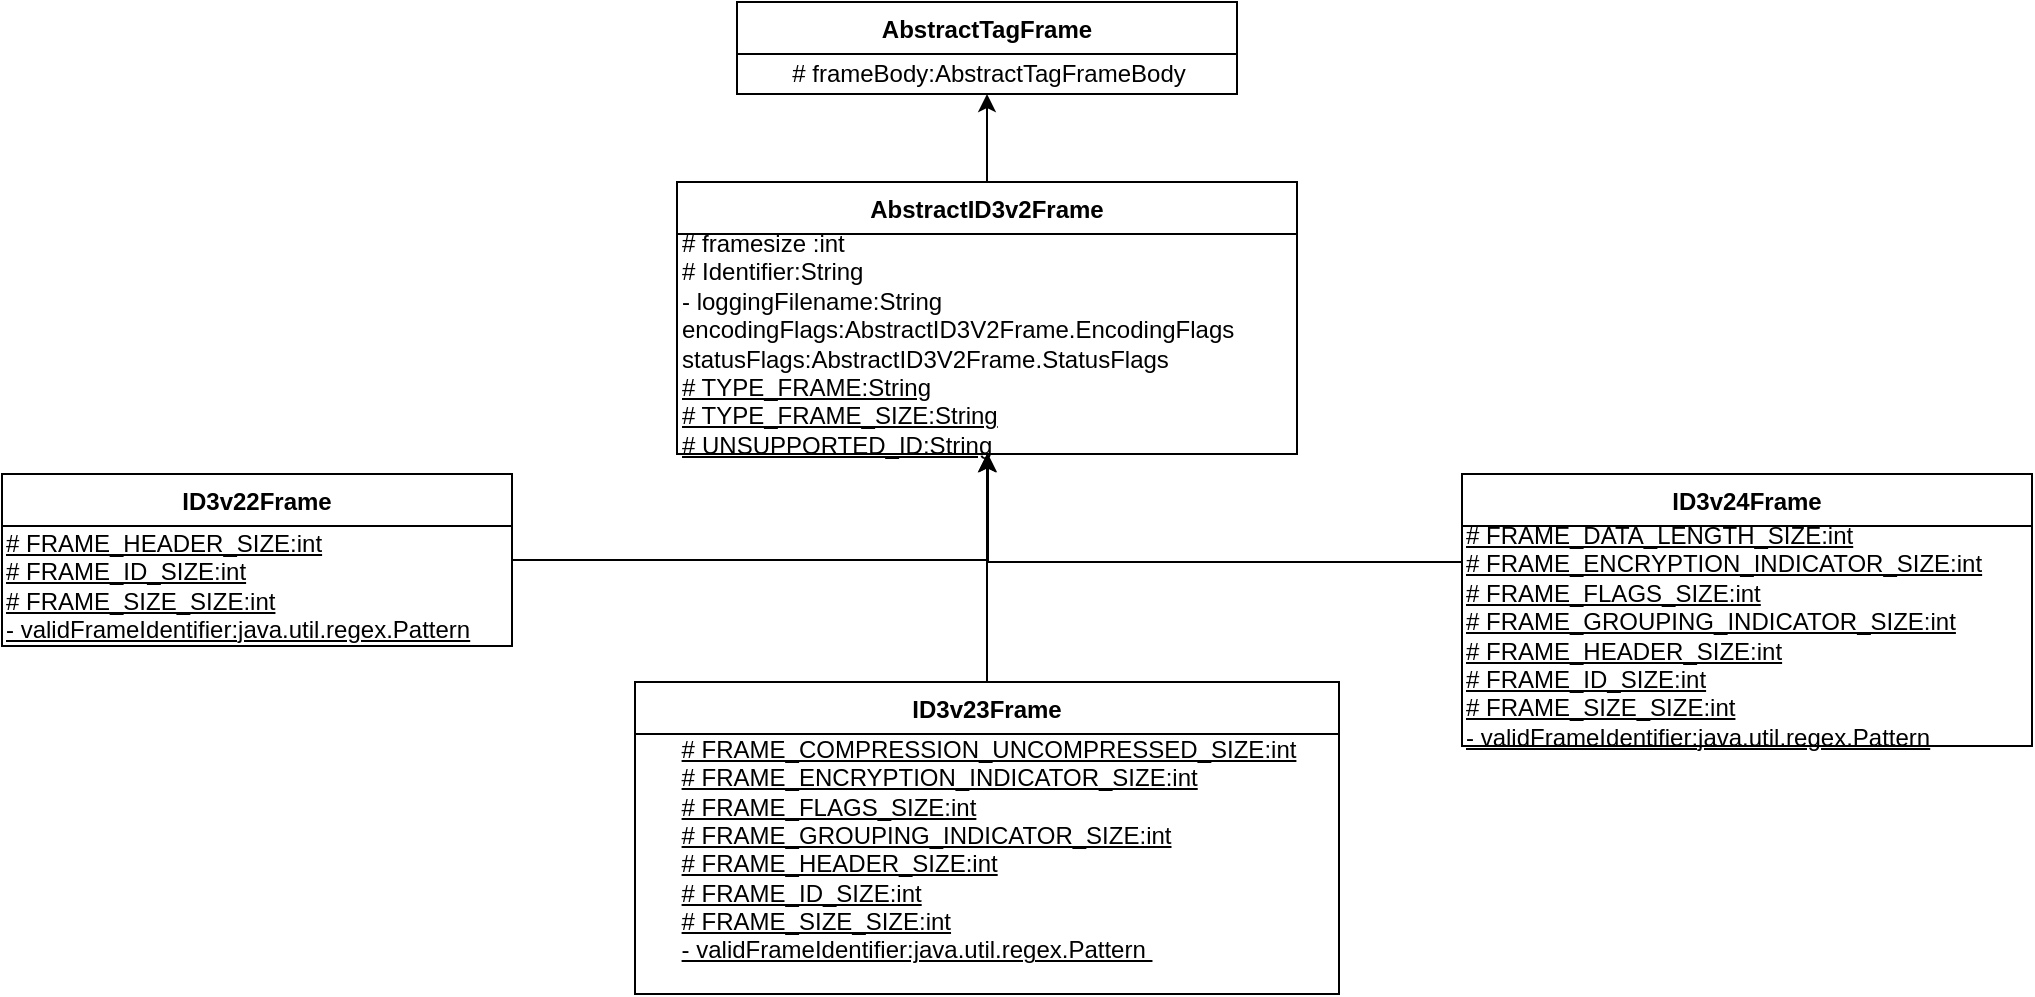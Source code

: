 <mxfile version="13.3.1" type="device"><diagram id="LozhKN5G7Q-ANfj3jOgb" name="Page-1"><mxGraphModel dx="1024" dy="1419" grid="1" gridSize="10" guides="1" tooltips="1" connect="1" arrows="1" fold="1" page="1" pageScale="1" pageWidth="583" pageHeight="827" math="0" shadow="0"><root><mxCell id="0"/><mxCell id="1" parent="0"/><mxCell id="zw7rWsgiOqzLRr9J3_3z-13" style="edgeStyle=orthogonalEdgeStyle;rounded=0;orthogonalLoop=1;jettySize=auto;html=1;" edge="1" parent="1" source="zw7rWsgiOqzLRr9J3_3z-20" target="zw7rWsgiOqzLRr9J3_3z-16"><mxGeometry relative="1" as="geometry"/></mxCell><mxCell id="zw7rWsgiOqzLRr9J3_3z-14" style="edgeStyle=orthogonalEdgeStyle;rounded=0;orthogonalLoop=1;jettySize=auto;html=1;" edge="1" parent="1" source="zw7rWsgiOqzLRr9J3_3z-18" target="zw7rWsgiOqzLRr9J3_3z-16"><mxGeometry relative="1" as="geometry"/></mxCell><mxCell id="zw7rWsgiOqzLRr9J3_3z-15" style="edgeStyle=orthogonalEdgeStyle;rounded=0;orthogonalLoop=1;jettySize=auto;html=1;" edge="1" parent="1" source="zw7rWsgiOqzLRr9J3_3z-16" target="zw7rWsgiOqzLRr9J3_3z-11"><mxGeometry relative="1" as="geometry"><Array as="points"><mxPoint x="493" y="-10"/><mxPoint x="493" y="-10"/></Array></mxGeometry></mxCell><mxCell id="zw7rWsgiOqzLRr9J3_3z-16" value="AbstractID3v2Frame" style="swimlane;fontStyle=1;align=center;verticalAlign=top;childLayout=stackLayout;horizontal=1;startSize=26;horizontalStack=0;resizeParent=1;resizeParentMax=0;resizeLast=0;collapsible=1;marginBottom=0;" vertex="1" parent="1"><mxGeometry x="337.5" y="40" width="310" height="136" as="geometry"/></mxCell><mxCell id="zw7rWsgiOqzLRr9J3_3z-17" value="# framesize :int&lt;br&gt;# Identifier:String&lt;br&gt;- loggingFilename:String&lt;br&gt;encodingFlags:AbstractID3V2Frame.EncodingFlags&lt;br&gt;statusFlags:AbstractID3V2Frame.StatusFlags&lt;br&gt;&lt;u&gt;# TYPE_FRAME:String&lt;br&gt;# TYPE_FRAME_SIZE:String&lt;br&gt;# UNSUPPORTED_ID:String&lt;br&gt;&lt;/u&gt;" style="text;html=1;align=left;verticalAlign=middle;resizable=0;points=[];autosize=1;" vertex="1" parent="zw7rWsgiOqzLRr9J3_3z-16"><mxGeometry y="26" width="310" height="110" as="geometry"/></mxCell><mxCell id="zw7rWsgiOqzLRr9J3_3z-18" value="ID3v23Frame" style="swimlane;fontStyle=1;align=center;verticalAlign=top;childLayout=stackLayout;horizontal=1;startSize=26;horizontalStack=0;resizeParent=1;resizeParentMax=0;resizeLast=0;collapsible=1;marginBottom=0;" vertex="1" parent="1"><mxGeometry x="316.5" y="290" width="352" height="156" as="geometry"/></mxCell><mxCell id="zw7rWsgiOqzLRr9J3_3z-19" value="&lt;div style=&quot;text-align: left&quot;&gt;&lt;span&gt;&lt;u&gt;# FRAME_COMPRESSION_UNCOMPRESSED_SIZE:int&lt;/u&gt;&lt;/span&gt;&lt;/div&gt;&lt;div style=&quot;text-align: left&quot;&gt;&lt;span&gt;&lt;u&gt;#&amp;nbsp;FRAME_ENCRYPTION_INDICATOR_SIZE:int&lt;/u&gt;&lt;/span&gt;&lt;/div&gt;&lt;div style=&quot;text-align: left&quot;&gt;&lt;span&gt;&lt;u&gt;#&amp;nbsp;FRAME_FLAGS_SIZE:int&lt;/u&gt;&lt;/span&gt;&lt;/div&gt;&lt;div style=&quot;text-align: left&quot;&gt;&lt;span&gt;&lt;u&gt;#&amp;nbsp;FRAME_GROUPING_INDICATOR_SIZE:int&lt;/u&gt;&lt;/span&gt;&lt;/div&gt;&lt;div style=&quot;text-align: left&quot;&gt;&lt;span&gt;&lt;u&gt;# FRAME_HEADER_SIZE:int&lt;/u&gt;&lt;/span&gt;&lt;/div&gt;&lt;div style=&quot;text-align: left&quot;&gt;&lt;span&gt;&lt;u&gt;#&amp;nbsp;FRAME_ID_SIZE:int&lt;/u&gt;&lt;/span&gt;&lt;/div&gt;&lt;div style=&quot;text-align: left&quot;&gt;&lt;span&gt;&lt;u&gt;#&amp;nbsp;FRAME_SIZE_SIZE:int&lt;/u&gt;&lt;/span&gt;&lt;/div&gt;&lt;div style=&quot;text-align: left&quot;&gt;&lt;span&gt;&lt;u&gt;-&amp;nbsp;validFrameIdentifier:java.util.regex.Pattern&amp;nbsp;&lt;/u&gt;&lt;/span&gt;&lt;/div&gt;&lt;div style=&quot;text-align: left&quot;&gt;&lt;span&gt;&lt;u&gt;&lt;br&gt;&lt;/u&gt;&lt;/span&gt;&lt;/div&gt;" style="text;html=1;align=center;verticalAlign=middle;resizable=0;points=[];autosize=1;strokeColor=none;" vertex="1" parent="zw7rWsgiOqzLRr9J3_3z-18"><mxGeometry y="26" width="352" height="130" as="geometry"/></mxCell><mxCell id="zw7rWsgiOqzLRr9J3_3z-20" value="ID3v22Frame" style="swimlane;fontStyle=1;align=center;verticalAlign=top;childLayout=stackLayout;horizontal=1;startSize=26;horizontalStack=0;resizeParent=1;resizeParentMax=0;resizeLast=0;collapsible=1;marginBottom=0;" vertex="1" parent="1"><mxGeometry y="186" width="255" height="86" as="geometry"/></mxCell><mxCell id="zw7rWsgiOqzLRr9J3_3z-21" value="&lt;u&gt;# FRAME_HEADER_SIZE:int&lt;br&gt;# FRAME_ID_SIZE:int&lt;br&gt;# FRAME_SIZE_SIZE:int&lt;br&gt;- validFrameIdentifier:java.util.regex.Pattern&lt;/u&gt;" style="text;html=1;align=left;verticalAlign=middle;resizable=0;points=[];autosize=1;" vertex="1" parent="zw7rWsgiOqzLRr9J3_3z-20"><mxGeometry y="26" width="255" height="60" as="geometry"/></mxCell><mxCell id="zw7rWsgiOqzLRr9J3_3z-22" style="edgeStyle=orthogonalEdgeStyle;rounded=0;orthogonalLoop=1;jettySize=auto;html=1;" edge="1" parent="1" source="zw7rWsgiOqzLRr9J3_3z-23" target="zw7rWsgiOqzLRr9J3_3z-16"><mxGeometry relative="1" as="geometry"><Array as="points"><mxPoint x="493" y="230"/></Array></mxGeometry></mxCell><mxCell id="zw7rWsgiOqzLRr9J3_3z-23" value="ID3v24Frame" style="swimlane;fontStyle=1;align=center;verticalAlign=top;childLayout=stackLayout;horizontal=1;startSize=26;horizontalStack=0;resizeParent=1;resizeParentMax=0;resizeLast=0;collapsible=1;marginBottom=0;" vertex="1" parent="1"><mxGeometry x="730" y="186" width="285" height="136" as="geometry"/></mxCell><mxCell id="zw7rWsgiOqzLRr9J3_3z-24" value="&lt;u&gt;#&amp;nbsp;FRAME_DATA_LENGTH_SIZE:int&lt;br&gt;#&amp;nbsp;FRAME_ENCRYPTION_INDICATOR_SIZE:int&lt;br&gt;#&amp;nbsp;FRAME_FLAGS_SIZE:int&lt;br&gt;#&amp;nbsp;FRAME_GROUPING_INDICATOR_SIZE:int&lt;br&gt;#&amp;nbsp;FRAME_HEADER_SIZE:int&lt;br&gt;#&amp;nbsp;FRAME_ID_SIZE:int&lt;br&gt;#&amp;nbsp;FRAME_SIZE_SIZE:int&lt;br&gt;-&amp;nbsp;validFrameIdentifier:java.util.regex.Pattern&lt;/u&gt;" style="text;html=1;align=left;verticalAlign=middle;resizable=0;points=[];autosize=1;" vertex="1" parent="zw7rWsgiOqzLRr9J3_3z-23"><mxGeometry y="26" width="285" height="110" as="geometry"/></mxCell><mxCell id="zw7rWsgiOqzLRr9J3_3z-11" value="AbstractTagFrame" style="swimlane;fontStyle=1;align=center;verticalAlign=top;childLayout=stackLayout;horizontal=1;startSize=26;horizontalStack=0;resizeParent=1;resizeParentMax=0;resizeLast=0;collapsible=1;marginBottom=0;" vertex="1" parent="1"><mxGeometry x="367.5" y="-50" width="250" height="46" as="geometry"/></mxCell><mxCell id="zw7rWsgiOqzLRr9J3_3z-12" value="# frameBody:AbstractTagFrameBody" style="text;html=1;align=center;verticalAlign=middle;resizable=0;points=[];autosize=1;" vertex="1" parent="zw7rWsgiOqzLRr9J3_3z-11"><mxGeometry y="26" width="250" height="20" as="geometry"/></mxCell></root></mxGraphModel></diagram></mxfile>